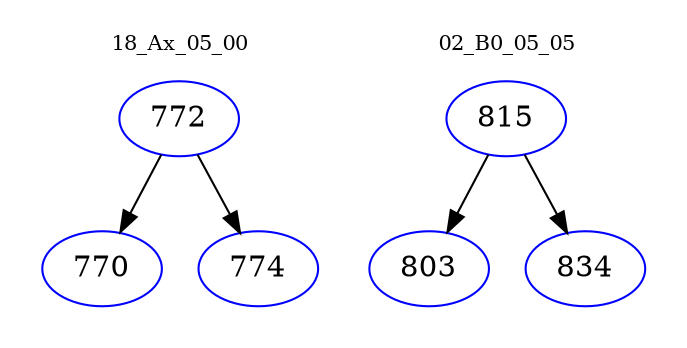 digraph{
subgraph cluster_0 {
color = white
label = "18_Ax_05_00";
fontsize=10;
T0_772 [label="772", color="blue"]
T0_772 -> T0_770 [color="black"]
T0_770 [label="770", color="blue"]
T0_772 -> T0_774 [color="black"]
T0_774 [label="774", color="blue"]
}
subgraph cluster_1 {
color = white
label = "02_B0_05_05";
fontsize=10;
T1_815 [label="815", color="blue"]
T1_815 -> T1_803 [color="black"]
T1_803 [label="803", color="blue"]
T1_815 -> T1_834 [color="black"]
T1_834 [label="834", color="blue"]
}
}
